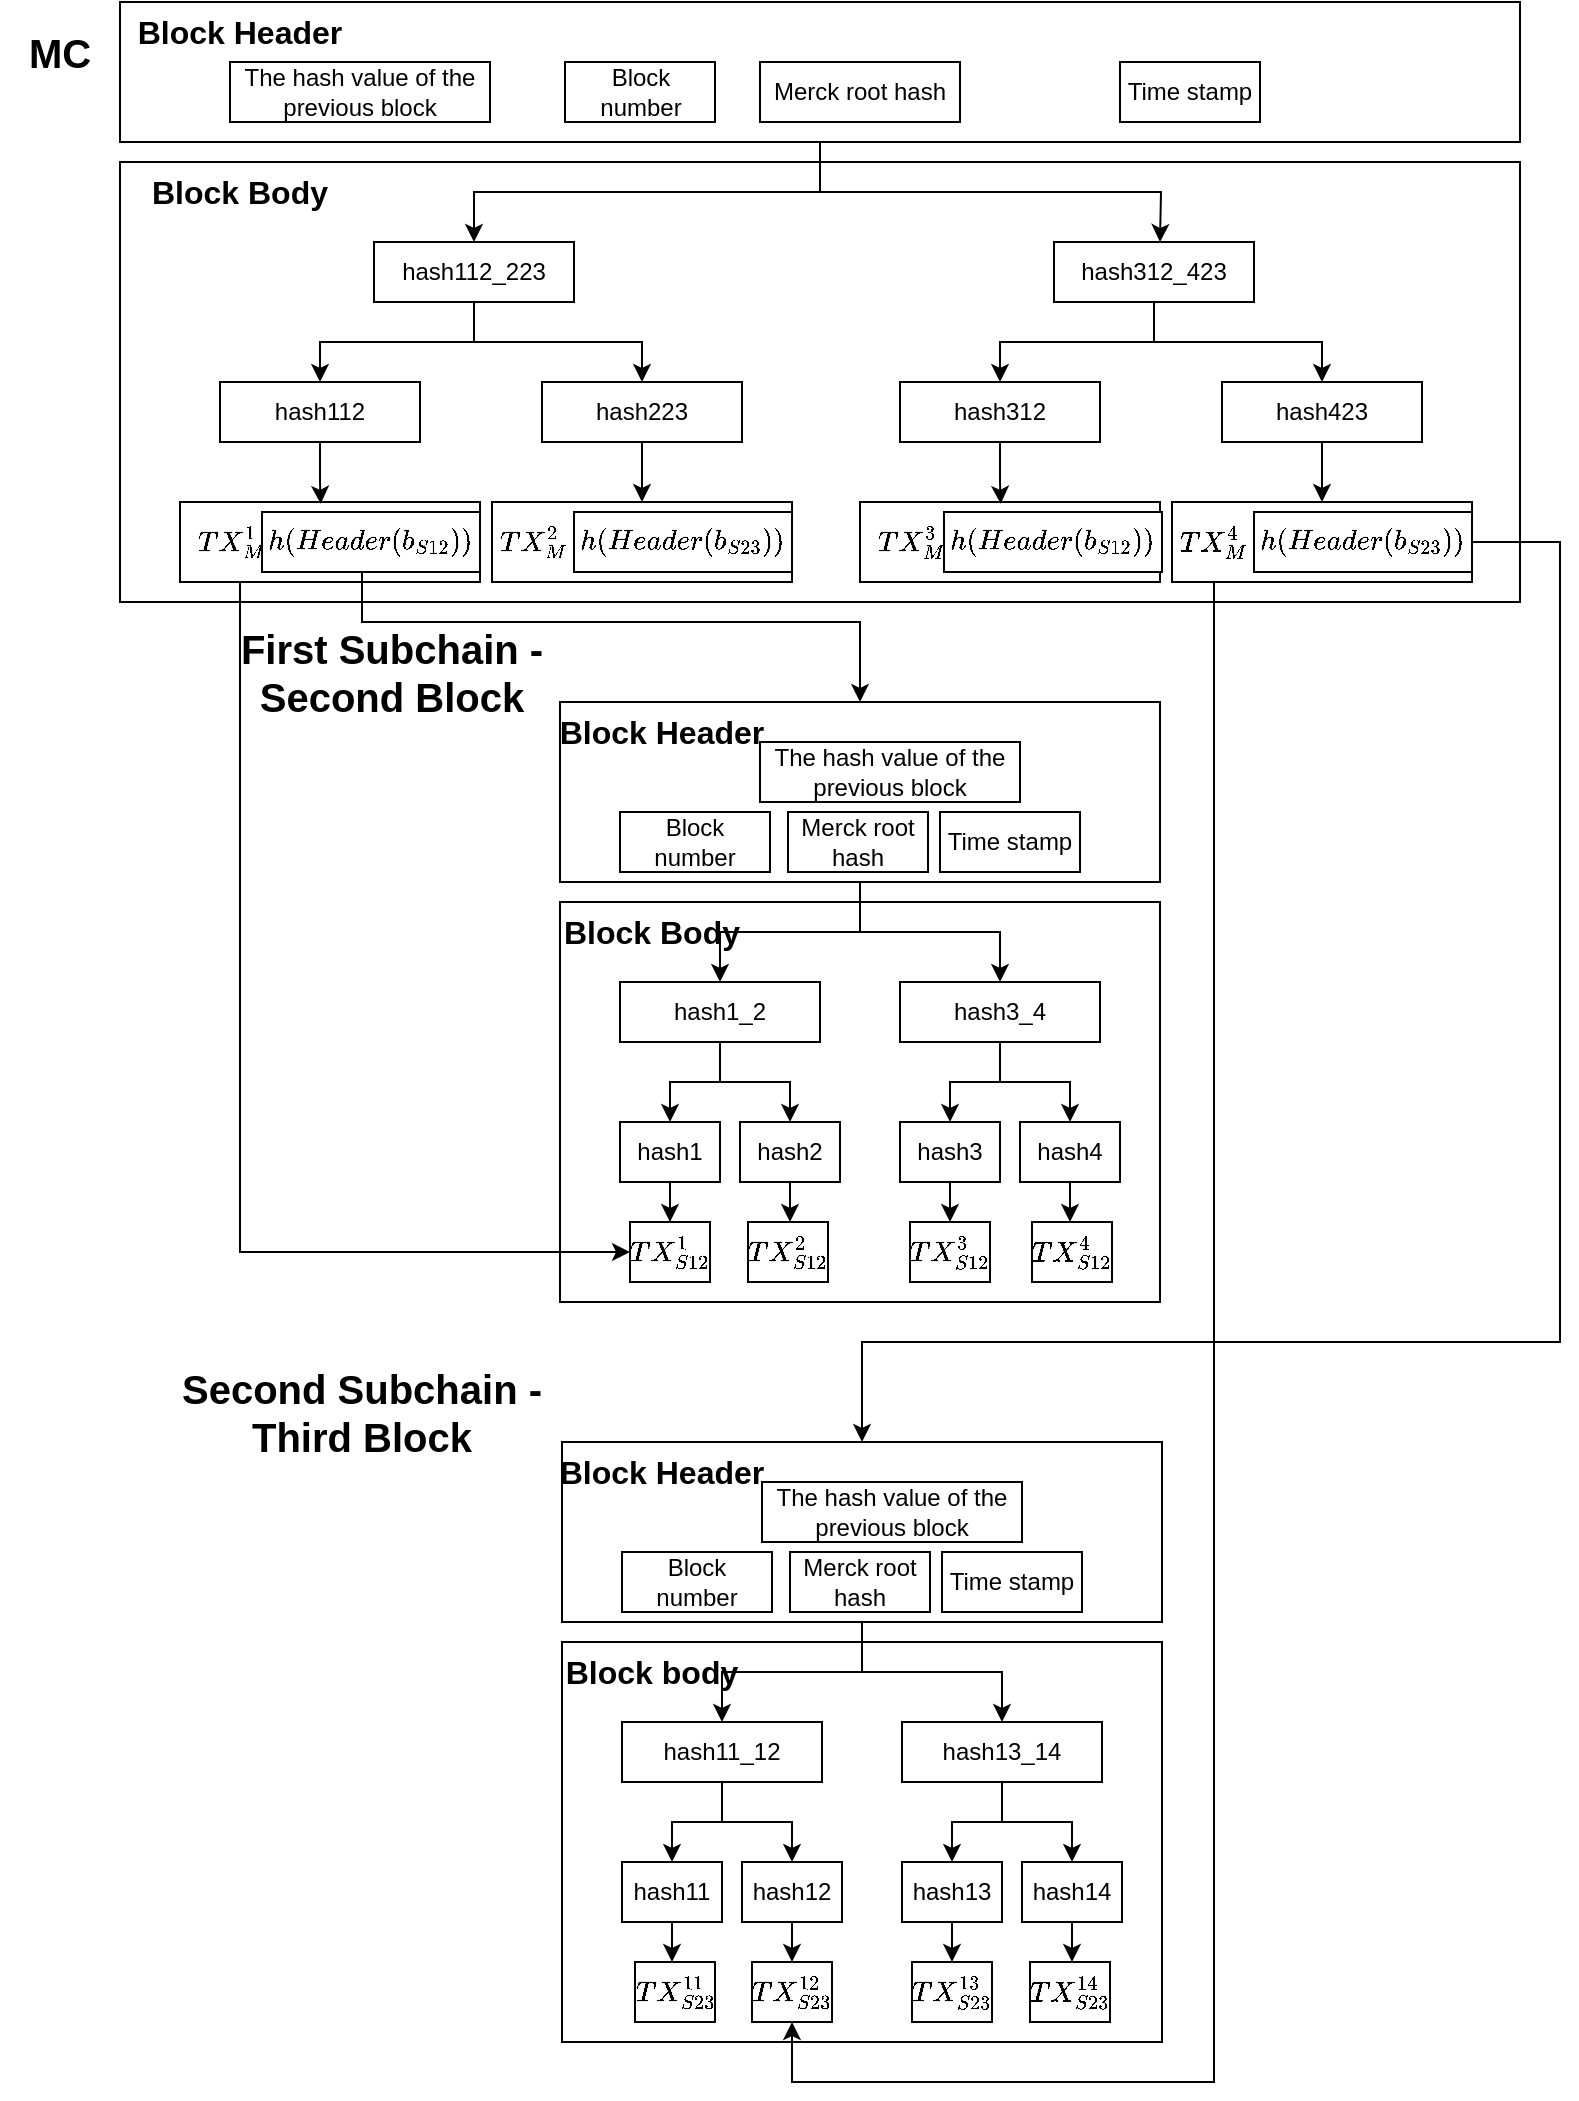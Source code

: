 <mxfile version="21.2.9" type="github">
  <diagram id="3rsK4sRMyDqufHuRaAZe" name="Page-1">
    <mxGraphModel dx="1434" dy="708" grid="1" gridSize="10" guides="1" tooltips="1" connect="1" arrows="1" fold="1" page="1" pageScale="1" pageWidth="827" pageHeight="1169" math="1" shadow="0">
      <root>
        <mxCell id="0" />
        <mxCell id="1" parent="0" />
        <mxCell id="U90KXrBJ-N6k7Ng19d0M-49" value="" style="rounded=0;whiteSpace=wrap;html=1;fillColor=none;" parent="1" vertex="1">
          <mxGeometry x="90" y="110" width="700" height="220" as="geometry" />
        </mxCell>
        <mxCell id="U90KXrBJ-N6k7Ng19d0M-95" value="" style="rounded=0;whiteSpace=wrap;html=1;fillColor=none;" parent="1" vertex="1">
          <mxGeometry x="310" y="480" width="300" height="200" as="geometry" />
        </mxCell>
        <mxCell id="U90KXrBJ-N6k7Ng19d0M-65" value="" style="rounded=0;whiteSpace=wrap;html=1;fillColor=none;" parent="1" vertex="1">
          <mxGeometry x="310" y="380" width="300" height="90" as="geometry" />
        </mxCell>
        <mxCell id="U90KXrBJ-N6k7Ng19d0M-1" value="" style="rounded=0;whiteSpace=wrap;html=1;fillColor=none;" parent="1" vertex="1">
          <mxGeometry x="90" y="30" width="700" height="70" as="geometry" />
        </mxCell>
        <mxCell id="U90KXrBJ-N6k7Ng19d0M-47" style="edgeStyle=orthogonalEdgeStyle;rounded=0;orthogonalLoop=1;jettySize=auto;html=1;entryX=0.5;entryY=0;entryDx=0;entryDy=0;fontSize=8;" parent="1" source="U90KXrBJ-N6k7Ng19d0M-1" edge="1">
          <mxGeometry relative="1" as="geometry">
            <mxPoint x="610" y="150" as="targetPoint" />
          </mxGeometry>
        </mxCell>
        <mxCell id="U90KXrBJ-N6k7Ng19d0M-48" style="edgeStyle=orthogonalEdgeStyle;rounded=0;orthogonalLoop=1;jettySize=auto;html=1;entryX=0.5;entryY=0;entryDx=0;entryDy=0;fontSize=8;" parent="1" source="U90KXrBJ-N6k7Ng19d0M-1" target="U90KXrBJ-N6k7Ng19d0M-20" edge="1">
          <mxGeometry relative="1" as="geometry" />
        </mxCell>
        <mxCell id="U90KXrBJ-N6k7Ng19d0M-2" value="The hash value of the previous block" style="rounded=0;whiteSpace=wrap;html=1;fillColor=default;" parent="1" vertex="1">
          <mxGeometry x="145" y="60" width="130" height="30" as="geometry" />
        </mxCell>
        <mxCell id="U90KXrBJ-N6k7Ng19d0M-4" value="Merck root hash" style="rounded=0;whiteSpace=wrap;html=1;fillColor=default;" parent="1" vertex="1">
          <mxGeometry x="410" y="60" width="100" height="30" as="geometry" />
        </mxCell>
        <mxCell id="U90KXrBJ-N6k7Ng19d0M-5" value="Time stamp" style="rounded=0;whiteSpace=wrap;html=1;fillColor=default;" parent="1" vertex="1">
          <mxGeometry x="590" y="60" width="70" height="30" as="geometry" />
        </mxCell>
        <mxCell id="U90KXrBJ-N6k7Ng19d0M-160" style="edgeStyle=orthogonalEdgeStyle;rounded=0;orthogonalLoop=1;jettySize=auto;html=1;entryX=0;entryY=0.5;entryDx=0;entryDy=0;fontSize=20;" parent="1" source="U90KXrBJ-N6k7Ng19d0M-7" target="U90KXrBJ-N6k7Ng19d0M-69" edge="1">
          <mxGeometry relative="1" as="geometry">
            <Array as="points">
              <mxPoint x="150" y="655" />
            </Array>
          </mxGeometry>
        </mxCell>
        <mxCell id="U90KXrBJ-N6k7Ng19d0M-7" value="" style="rounded=0;whiteSpace=wrap;html=1;fillColor=default;" parent="1" vertex="1">
          <mxGeometry x="120" y="280" width="150" height="40" as="geometry" />
        </mxCell>
        <mxCell id="U90KXrBJ-N6k7Ng19d0M-179" style="edgeStyle=orthogonalEdgeStyle;rounded=0;orthogonalLoop=1;jettySize=auto;html=1;entryX=0.5;entryY=0;entryDx=0;entryDy=0;fontSize=11;" parent="1" target="U90KXrBJ-N6k7Ng19d0M-65" edge="1">
          <mxGeometry relative="1" as="geometry">
            <Array as="points">
              <mxPoint x="211" y="340" />
              <mxPoint x="460" y="340" />
            </Array>
            <mxPoint x="211" y="315" as="sourcePoint" />
          </mxGeometry>
        </mxCell>
        <mxCell id="U90KXrBJ-N6k7Ng19d0M-185" style="edgeStyle=orthogonalEdgeStyle;rounded=0;orthogonalLoop=1;jettySize=auto;html=1;entryX=0.469;entryY=0.023;entryDx=0;entryDy=0;entryPerimeter=0;fontSize=11;" parent="1" source="U90KXrBJ-N6k7Ng19d0M-9" target="U90KXrBJ-N6k7Ng19d0M-7" edge="1">
          <mxGeometry relative="1" as="geometry" />
        </mxCell>
        <mxCell id="U90KXrBJ-N6k7Ng19d0M-9" value="hash112" style="rounded=0;whiteSpace=wrap;html=1;fillColor=default;" parent="1" vertex="1">
          <mxGeometry x="140" y="220" width="100" height="30" as="geometry" />
        </mxCell>
        <mxCell id="U90KXrBJ-N6k7Ng19d0M-31" style="edgeStyle=orthogonalEdgeStyle;rounded=0;orthogonalLoop=1;jettySize=auto;html=1;entryX=0.5;entryY=0;entryDx=0;entryDy=0;fontSize=8;" parent="1" source="U90KXrBJ-N6k7Ng19d0M-20" target="U90KXrBJ-N6k7Ng19d0M-9" edge="1">
          <mxGeometry relative="1" as="geometry">
            <Array as="points">
              <mxPoint x="267" y="200" />
              <mxPoint x="190" y="200" />
            </Array>
          </mxGeometry>
        </mxCell>
        <mxCell id="U90KXrBJ-N6k7Ng19d0M-191" style="edgeStyle=orthogonalEdgeStyle;rounded=0;orthogonalLoop=1;jettySize=auto;html=1;entryX=0.5;entryY=0;entryDx=0;entryDy=0;fontSize=11;" parent="1" source="U90KXrBJ-N6k7Ng19d0M-20" target="U90KXrBJ-N6k7Ng19d0M-189" edge="1">
          <mxGeometry relative="1" as="geometry">
            <Array as="points">
              <mxPoint x="267" y="200" />
              <mxPoint x="351" y="200" />
            </Array>
          </mxGeometry>
        </mxCell>
        <mxCell id="U90KXrBJ-N6k7Ng19d0M-20" value="hash112_223" style="rounded=0;whiteSpace=wrap;html=1;fillColor=default;" parent="1" vertex="1">
          <mxGeometry x="217" y="150" width="100" height="30" as="geometry" />
        </mxCell>
        <mxCell id="U90KXrBJ-N6k7Ng19d0M-50" value="&lt;span style=&quot;font-size: 16px;&quot;&gt;&lt;b&gt;Block Body&lt;/b&gt;&lt;/span&gt;" style="text;html=1;strokeColor=none;fillColor=none;align=center;verticalAlign=middle;whiteSpace=wrap;rounded=0;" parent="1" vertex="1">
          <mxGeometry x="90" y="110" width="120" height="30" as="geometry" />
        </mxCell>
        <mxCell id="U90KXrBJ-N6k7Ng19d0M-51" value="&lt;span style=&quot;font-size: 16px;&quot;&gt;&lt;b&gt;Block Header&lt;/b&gt;&lt;/span&gt;" style="text;html=1;strokeColor=none;fillColor=none;align=center;verticalAlign=middle;whiteSpace=wrap;rounded=0;" parent="1" vertex="1">
          <mxGeometry x="90" y="30" width="120" height="30" as="geometry" />
        </mxCell>
        <mxCell id="U90KXrBJ-N6k7Ng19d0M-62" style="edgeStyle=orthogonalEdgeStyle;rounded=0;orthogonalLoop=1;jettySize=auto;html=1;entryX=0.5;entryY=0;entryDx=0;entryDy=0;fontSize=8;" parent="1" source="U90KXrBJ-N6k7Ng19d0M-65" target="U90KXrBJ-N6k7Ng19d0M-123" edge="1">
          <mxGeometry relative="1" as="geometry">
            <mxPoint x="613" y="520" as="targetPoint" />
          </mxGeometry>
        </mxCell>
        <mxCell id="U90KXrBJ-N6k7Ng19d0M-63" style="edgeStyle=orthogonalEdgeStyle;rounded=0;orthogonalLoop=1;jettySize=auto;html=1;entryX=0.5;entryY=0;entryDx=0;entryDy=0;fontSize=8;" parent="1" source="U90KXrBJ-N6k7Ng19d0M-65" target="U90KXrBJ-N6k7Ng19d0M-76" edge="1">
          <mxGeometry relative="1" as="geometry" />
        </mxCell>
        <mxCell id="U90KXrBJ-N6k7Ng19d0M-66" value="The hash value of the previous block" style="rounded=0;whiteSpace=wrap;html=1;fillColor=default;" parent="1" vertex="1">
          <mxGeometry x="410" y="400" width="130" height="30" as="geometry" />
        </mxCell>
        <mxCell id="U90KXrBJ-N6k7Ng19d0M-67" value="Merck root hash" style="rounded=0;whiteSpace=wrap;html=1;fillColor=default;" parent="1" vertex="1">
          <mxGeometry x="424" y="435" width="70" height="30" as="geometry" />
        </mxCell>
        <mxCell id="U90KXrBJ-N6k7Ng19d0M-68" value="Time stamp" style="rounded=0;whiteSpace=wrap;html=1;fillColor=default;" parent="1" vertex="1">
          <mxGeometry x="500" y="435" width="70" height="30" as="geometry" />
        </mxCell>
        <mxCell id="U90KXrBJ-N6k7Ng19d0M-69" value="$$TX_{S12}^1$$" style="rounded=0;whiteSpace=wrap;html=1;fillColor=default;" parent="1" vertex="1">
          <mxGeometry x="345" y="640" width="40" height="30" as="geometry" />
        </mxCell>
        <mxCell id="U90KXrBJ-N6k7Ng19d0M-103" style="edgeStyle=orthogonalEdgeStyle;rounded=0;orthogonalLoop=1;jettySize=auto;html=1;entryX=0.5;entryY=0;entryDx=0;entryDy=0;fontSize=20;" parent="1" source="U90KXrBJ-N6k7Ng19d0M-73" target="U90KXrBJ-N6k7Ng19d0M-69" edge="1">
          <mxGeometry relative="1" as="geometry" />
        </mxCell>
        <mxCell id="U90KXrBJ-N6k7Ng19d0M-73" value="hash1" style="rounded=0;whiteSpace=wrap;html=1;fillColor=default;" parent="1" vertex="1">
          <mxGeometry x="340" y="590" width="50" height="30" as="geometry" />
        </mxCell>
        <mxCell id="U90KXrBJ-N6k7Ng19d0M-74" style="edgeStyle=orthogonalEdgeStyle;rounded=0;orthogonalLoop=1;jettySize=auto;html=1;entryX=0.5;entryY=0;entryDx=0;entryDy=0;fontSize=8;" parent="1" source="U90KXrBJ-N6k7Ng19d0M-76" target="U90KXrBJ-N6k7Ng19d0M-73" edge="1">
          <mxGeometry relative="1" as="geometry" />
        </mxCell>
        <mxCell id="U90KXrBJ-N6k7Ng19d0M-114" style="edgeStyle=orthogonalEdgeStyle;rounded=0;orthogonalLoop=1;jettySize=auto;html=1;entryX=0.5;entryY=0;entryDx=0;entryDy=0;fontSize=20;" parent="1" source="U90KXrBJ-N6k7Ng19d0M-76" target="U90KXrBJ-N6k7Ng19d0M-112" edge="1">
          <mxGeometry relative="1" as="geometry" />
        </mxCell>
        <mxCell id="U90KXrBJ-N6k7Ng19d0M-76" value="hash1_2" style="rounded=0;whiteSpace=wrap;html=1;fillColor=default;" parent="1" vertex="1">
          <mxGeometry x="340" y="520" width="100" height="30" as="geometry" />
        </mxCell>
        <mxCell id="U90KXrBJ-N6k7Ng19d0M-96" value="&lt;span style=&quot;font-size: 16px;&quot;&gt;&lt;b&gt;Block Body&lt;/b&gt;&lt;/span&gt;" style="text;html=1;strokeColor=none;fillColor=none;align=center;verticalAlign=middle;whiteSpace=wrap;rounded=0;" parent="1" vertex="1">
          <mxGeometry x="296" y="480" width="120" height="30" as="geometry" />
        </mxCell>
        <mxCell id="U90KXrBJ-N6k7Ng19d0M-97" value="&lt;span style=&quot;font-size: 16px;&quot;&gt;&lt;b&gt;Block Header&lt;/b&gt;&lt;/span&gt;" style="text;html=1;strokeColor=none;fillColor=none;align=center;verticalAlign=middle;whiteSpace=wrap;rounded=0;" parent="1" vertex="1">
          <mxGeometry x="301" y="380" width="120" height="30" as="geometry" />
        </mxCell>
        <mxCell id="U90KXrBJ-N6k7Ng19d0M-101" value="&lt;font style=&quot;font-size: 20px;&quot;&gt;&lt;b&gt;MC&lt;/b&gt;&lt;/font&gt;" style="text;html=1;strokeColor=none;fillColor=none;align=center;verticalAlign=middle;whiteSpace=wrap;rounded=0;fontSize=12;" parent="1" vertex="1">
          <mxGeometry x="30" y="40" width="60" height="30" as="geometry" />
        </mxCell>
        <mxCell id="U90KXrBJ-N6k7Ng19d0M-102" value="&lt;font style=&quot;font-size: 20px;&quot;&gt;&lt;b&gt;First Subchain - Second Block&lt;/b&gt;&lt;/font&gt;" style="text;html=1;strokeColor=none;fillColor=none;align=center;verticalAlign=middle;whiteSpace=wrap;rounded=0;fontSize=12;" parent="1" vertex="1">
          <mxGeometry x="131" y="350" width="190" height="30" as="geometry" />
        </mxCell>
        <mxCell id="U90KXrBJ-N6k7Ng19d0M-111" style="edgeStyle=orthogonalEdgeStyle;rounded=0;orthogonalLoop=1;jettySize=auto;html=1;entryX=0.5;entryY=0;entryDx=0;entryDy=0;fontSize=20;" parent="1" source="U90KXrBJ-N6k7Ng19d0M-112" edge="1">
          <mxGeometry relative="1" as="geometry">
            <mxPoint x="425" y="640" as="targetPoint" />
          </mxGeometry>
        </mxCell>
        <mxCell id="U90KXrBJ-N6k7Ng19d0M-112" value="hash2" style="rounded=0;whiteSpace=wrap;html=1;fillColor=default;" parent="1" vertex="1">
          <mxGeometry x="400" y="590" width="50" height="30" as="geometry" />
        </mxCell>
        <mxCell id="U90KXrBJ-N6k7Ng19d0M-115" value="Block number" style="rounded=0;whiteSpace=wrap;html=1;fillColor=default;" parent="1" vertex="1">
          <mxGeometry x="312.5" y="60" width="75" height="30" as="geometry" />
        </mxCell>
        <mxCell id="U90KXrBJ-N6k7Ng19d0M-116" value="Block number" style="rounded=0;whiteSpace=wrap;html=1;fillColor=default;" parent="1" vertex="1">
          <mxGeometry x="340" y="435" width="75" height="30" as="geometry" />
        </mxCell>
        <mxCell id="U90KXrBJ-N6k7Ng19d0M-119" style="edgeStyle=orthogonalEdgeStyle;rounded=0;orthogonalLoop=1;jettySize=auto;html=1;entryX=0.5;entryY=0;entryDx=0;entryDy=0;fontSize=20;" parent="1" source="U90KXrBJ-N6k7Ng19d0M-120" edge="1">
          <mxGeometry relative="1" as="geometry">
            <mxPoint x="505" y="640" as="targetPoint" />
          </mxGeometry>
        </mxCell>
        <mxCell id="U90KXrBJ-N6k7Ng19d0M-120" value="hash3" style="rounded=0;whiteSpace=wrap;html=1;fillColor=default;" parent="1" vertex="1">
          <mxGeometry x="480" y="590" width="50" height="30" as="geometry" />
        </mxCell>
        <mxCell id="U90KXrBJ-N6k7Ng19d0M-121" style="edgeStyle=orthogonalEdgeStyle;rounded=0;orthogonalLoop=1;jettySize=auto;html=1;entryX=0.5;entryY=0;entryDx=0;entryDy=0;fontSize=8;" parent="1" source="U90KXrBJ-N6k7Ng19d0M-123" target="U90KXrBJ-N6k7Ng19d0M-120" edge="1">
          <mxGeometry relative="1" as="geometry" />
        </mxCell>
        <mxCell id="U90KXrBJ-N6k7Ng19d0M-122" style="edgeStyle=orthogonalEdgeStyle;rounded=0;orthogonalLoop=1;jettySize=auto;html=1;entryX=0.5;entryY=0;entryDx=0;entryDy=0;fontSize=20;" parent="1" source="U90KXrBJ-N6k7Ng19d0M-123" target="U90KXrBJ-N6k7Ng19d0M-126" edge="1">
          <mxGeometry relative="1" as="geometry" />
        </mxCell>
        <mxCell id="U90KXrBJ-N6k7Ng19d0M-123" value="hash3_4" style="rounded=0;whiteSpace=wrap;html=1;fillColor=default;" parent="1" vertex="1">
          <mxGeometry x="480" y="520" width="100" height="30" as="geometry" />
        </mxCell>
        <mxCell id="U90KXrBJ-N6k7Ng19d0M-125" style="edgeStyle=orthogonalEdgeStyle;rounded=0;orthogonalLoop=1;jettySize=auto;html=1;entryX=0.5;entryY=0;entryDx=0;entryDy=0;fontSize=20;" parent="1" source="U90KXrBJ-N6k7Ng19d0M-126" edge="1">
          <mxGeometry relative="1" as="geometry">
            <mxPoint x="565" y="640" as="targetPoint" />
          </mxGeometry>
        </mxCell>
        <mxCell id="U90KXrBJ-N6k7Ng19d0M-126" value="hash4" style="rounded=0;whiteSpace=wrap;html=1;fillColor=default;" parent="1" vertex="1">
          <mxGeometry x="540" y="590" width="50" height="30" as="geometry" />
        </mxCell>
        <mxCell id="U90KXrBJ-N6k7Ng19d0M-127" value="" style="rounded=0;whiteSpace=wrap;html=1;fillColor=none;" parent="1" vertex="1">
          <mxGeometry x="311" y="850" width="300" height="200" as="geometry" />
        </mxCell>
        <mxCell id="U90KXrBJ-N6k7Ng19d0M-128" value="" style="rounded=0;whiteSpace=wrap;html=1;fillColor=none;" parent="1" vertex="1">
          <mxGeometry x="311" y="750" width="300" height="90" as="geometry" />
        </mxCell>
        <mxCell id="U90KXrBJ-N6k7Ng19d0M-129" style="edgeStyle=orthogonalEdgeStyle;rounded=0;orthogonalLoop=1;jettySize=auto;html=1;entryX=0.5;entryY=0;entryDx=0;entryDy=0;fontSize=8;" parent="1" source="U90KXrBJ-N6k7Ng19d0M-128" target="U90KXrBJ-N6k7Ng19d0M-156" edge="1">
          <mxGeometry relative="1" as="geometry">
            <mxPoint x="614" y="890" as="targetPoint" />
          </mxGeometry>
        </mxCell>
        <mxCell id="U90KXrBJ-N6k7Ng19d0M-130" style="edgeStyle=orthogonalEdgeStyle;rounded=0;orthogonalLoop=1;jettySize=auto;html=1;entryX=0.5;entryY=0;entryDx=0;entryDy=0;fontSize=8;" parent="1" source="U90KXrBJ-N6k7Ng19d0M-128" target="U90KXrBJ-N6k7Ng19d0M-140" edge="1">
          <mxGeometry relative="1" as="geometry" />
        </mxCell>
        <mxCell id="U90KXrBJ-N6k7Ng19d0M-132" value="The hash value of the previous block" style="rounded=0;whiteSpace=wrap;html=1;fillColor=default;" parent="1" vertex="1">
          <mxGeometry x="411" y="770" width="130" height="30" as="geometry" />
        </mxCell>
        <mxCell id="U90KXrBJ-N6k7Ng19d0M-133" value="Merck root hash" style="rounded=0;whiteSpace=wrap;html=1;fillColor=default;" parent="1" vertex="1">
          <mxGeometry x="425" y="805" width="70" height="30" as="geometry" />
        </mxCell>
        <mxCell id="U90KXrBJ-N6k7Ng19d0M-134" value="Time stamp" style="rounded=0;whiteSpace=wrap;html=1;fillColor=default;" parent="1" vertex="1">
          <mxGeometry x="501" y="805" width="70" height="30" as="geometry" />
        </mxCell>
        <mxCell id="U90KXrBJ-N6k7Ng19d0M-136" style="edgeStyle=orthogonalEdgeStyle;rounded=0;orthogonalLoop=1;jettySize=auto;html=1;entryX=0.5;entryY=0;entryDx=0;entryDy=0;fontSize=20;" parent="1" source="U90KXrBJ-N6k7Ng19d0M-137" edge="1">
          <mxGeometry relative="1" as="geometry">
            <mxPoint x="366" y="1010" as="targetPoint" />
          </mxGeometry>
        </mxCell>
        <mxCell id="U90KXrBJ-N6k7Ng19d0M-137" value="hash11" style="rounded=0;whiteSpace=wrap;html=1;fillColor=default;" parent="1" vertex="1">
          <mxGeometry x="341" y="960" width="50" height="30" as="geometry" />
        </mxCell>
        <mxCell id="U90KXrBJ-N6k7Ng19d0M-138" style="edgeStyle=orthogonalEdgeStyle;rounded=0;orthogonalLoop=1;jettySize=auto;html=1;entryX=0.5;entryY=0;entryDx=0;entryDy=0;fontSize=8;" parent="1" source="U90KXrBJ-N6k7Ng19d0M-140" target="U90KXrBJ-N6k7Ng19d0M-137" edge="1">
          <mxGeometry relative="1" as="geometry" />
        </mxCell>
        <mxCell id="U90KXrBJ-N6k7Ng19d0M-139" style="edgeStyle=orthogonalEdgeStyle;rounded=0;orthogonalLoop=1;jettySize=auto;html=1;entryX=0.5;entryY=0;entryDx=0;entryDy=0;fontSize=20;" parent="1" source="U90KXrBJ-N6k7Ng19d0M-140" target="U90KXrBJ-N6k7Ng19d0M-149" edge="1">
          <mxGeometry relative="1" as="geometry" />
        </mxCell>
        <mxCell id="U90KXrBJ-N6k7Ng19d0M-140" value="hash11_12" style="rounded=0;whiteSpace=wrap;html=1;fillColor=default;" parent="1" vertex="1">
          <mxGeometry x="341" y="890" width="100" height="30" as="geometry" />
        </mxCell>
        <mxCell id="U90KXrBJ-N6k7Ng19d0M-141" value="&lt;span style=&quot;font-size: 16px;&quot;&gt;&lt;b&gt;Block body&lt;/b&gt;&lt;/span&gt;" style="text;html=1;strokeColor=none;fillColor=none;align=center;verticalAlign=middle;whiteSpace=wrap;rounded=0;" parent="1" vertex="1">
          <mxGeometry x="296" y="850" width="120" height="30" as="geometry" />
        </mxCell>
        <mxCell id="U90KXrBJ-N6k7Ng19d0M-142" value="&lt;span style=&quot;font-size: 16px;&quot;&gt;&lt;b&gt;Block Header&lt;/b&gt;&lt;/span&gt;" style="text;html=1;strokeColor=none;fillColor=none;align=center;verticalAlign=middle;whiteSpace=wrap;rounded=0;" parent="1" vertex="1">
          <mxGeometry x="301" y="750" width="120" height="30" as="geometry" />
        </mxCell>
        <mxCell id="U90KXrBJ-N6k7Ng19d0M-146" value="&lt;font style=&quot;font-size: 20px;&quot;&gt;&lt;b&gt;Second Subchain -&lt;br&gt;Third Block&lt;br&gt;&lt;/b&gt;&lt;/font&gt;" style="text;html=1;strokeColor=none;fillColor=none;align=center;verticalAlign=middle;whiteSpace=wrap;rounded=0;fontSize=12;" parent="1" vertex="1">
          <mxGeometry x="116" y="720" width="190" height="30" as="geometry" />
        </mxCell>
        <mxCell id="U90KXrBJ-N6k7Ng19d0M-148" style="edgeStyle=orthogonalEdgeStyle;rounded=0;orthogonalLoop=1;jettySize=auto;html=1;entryX=0.5;entryY=0;entryDx=0;entryDy=0;fontSize=20;" parent="1" source="U90KXrBJ-N6k7Ng19d0M-149" edge="1">
          <mxGeometry relative="1" as="geometry">
            <mxPoint x="426" y="1010" as="targetPoint" />
          </mxGeometry>
        </mxCell>
        <mxCell id="U90KXrBJ-N6k7Ng19d0M-149" value="hash12" style="rounded=0;whiteSpace=wrap;html=1;fillColor=default;" parent="1" vertex="1">
          <mxGeometry x="401" y="960" width="50" height="30" as="geometry" />
        </mxCell>
        <mxCell id="U90KXrBJ-N6k7Ng19d0M-150" value="Block number" style="rounded=0;whiteSpace=wrap;html=1;fillColor=default;" parent="1" vertex="1">
          <mxGeometry x="341" y="805" width="75" height="30" as="geometry" />
        </mxCell>
        <mxCell id="U90KXrBJ-N6k7Ng19d0M-152" style="edgeStyle=orthogonalEdgeStyle;rounded=0;orthogonalLoop=1;jettySize=auto;html=1;entryX=0.5;entryY=0;entryDx=0;entryDy=0;fontSize=20;" parent="1" source="U90KXrBJ-N6k7Ng19d0M-153" edge="1">
          <mxGeometry relative="1" as="geometry">
            <mxPoint x="506" y="1010" as="targetPoint" />
          </mxGeometry>
        </mxCell>
        <mxCell id="U90KXrBJ-N6k7Ng19d0M-153" value="hash13" style="rounded=0;whiteSpace=wrap;html=1;fillColor=default;" parent="1" vertex="1">
          <mxGeometry x="481" y="960" width="50" height="30" as="geometry" />
        </mxCell>
        <mxCell id="U90KXrBJ-N6k7Ng19d0M-154" style="edgeStyle=orthogonalEdgeStyle;rounded=0;orthogonalLoop=1;jettySize=auto;html=1;entryX=0.5;entryY=0;entryDx=0;entryDy=0;fontSize=8;" parent="1" source="U90KXrBJ-N6k7Ng19d0M-156" target="U90KXrBJ-N6k7Ng19d0M-153" edge="1">
          <mxGeometry relative="1" as="geometry" />
        </mxCell>
        <mxCell id="U90KXrBJ-N6k7Ng19d0M-155" style="edgeStyle=orthogonalEdgeStyle;rounded=0;orthogonalLoop=1;jettySize=auto;html=1;entryX=0.5;entryY=0;entryDx=0;entryDy=0;fontSize=20;" parent="1" source="U90KXrBJ-N6k7Ng19d0M-156" target="U90KXrBJ-N6k7Ng19d0M-159" edge="1">
          <mxGeometry relative="1" as="geometry" />
        </mxCell>
        <mxCell id="U90KXrBJ-N6k7Ng19d0M-156" value="hash13_14" style="rounded=0;whiteSpace=wrap;html=1;fillColor=default;" parent="1" vertex="1">
          <mxGeometry x="481" y="890" width="100" height="30" as="geometry" />
        </mxCell>
        <mxCell id="U90KXrBJ-N6k7Ng19d0M-158" style="edgeStyle=orthogonalEdgeStyle;rounded=0;orthogonalLoop=1;jettySize=auto;html=1;entryX=0.5;entryY=0;entryDx=0;entryDy=0;fontSize=20;" parent="1" source="U90KXrBJ-N6k7Ng19d0M-159" edge="1">
          <mxGeometry relative="1" as="geometry">
            <mxPoint x="566" y="1010" as="targetPoint" />
          </mxGeometry>
        </mxCell>
        <mxCell id="U90KXrBJ-N6k7Ng19d0M-159" value="hash14" style="rounded=0;whiteSpace=wrap;html=1;fillColor=default;" parent="1" vertex="1">
          <mxGeometry x="541" y="960" width="50" height="30" as="geometry" />
        </mxCell>
        <mxCell id="U90KXrBJ-N6k7Ng19d0M-186" value="" style="rounded=0;whiteSpace=wrap;html=1;fillColor=default;" parent="1" vertex="1">
          <mxGeometry x="276" y="280" width="150" height="40" as="geometry" />
        </mxCell>
        <mxCell id="U90KXrBJ-N6k7Ng19d0M-188" style="edgeStyle=orthogonalEdgeStyle;rounded=0;orthogonalLoop=1;jettySize=auto;html=1;entryX=0.5;entryY=0;entryDx=0;entryDy=0;fontSize=11;" parent="1" source="U90KXrBJ-N6k7Ng19d0M-189" target="U90KXrBJ-N6k7Ng19d0M-186" edge="1">
          <mxGeometry relative="1" as="geometry" />
        </mxCell>
        <mxCell id="U90KXrBJ-N6k7Ng19d0M-189" value="hash223" style="rounded=0;whiteSpace=wrap;html=1;fillColor=default;" parent="1" vertex="1">
          <mxGeometry x="301" y="220" width="100" height="30" as="geometry" />
        </mxCell>
        <mxCell id="U90KXrBJ-N6k7Ng19d0M-204" value="" style="rounded=0;whiteSpace=wrap;html=1;fillColor=default;" parent="1" vertex="1">
          <mxGeometry x="460" y="280" width="150" height="40" as="geometry" />
        </mxCell>
        <mxCell id="U90KXrBJ-N6k7Ng19d0M-206" style="edgeStyle=orthogonalEdgeStyle;rounded=0;orthogonalLoop=1;jettySize=auto;html=1;entryX=0.469;entryY=0.023;entryDx=0;entryDy=0;entryPerimeter=0;fontSize=11;" parent="1" source="U90KXrBJ-N6k7Ng19d0M-207" target="U90KXrBJ-N6k7Ng19d0M-204" edge="1">
          <mxGeometry relative="1" as="geometry" />
        </mxCell>
        <mxCell id="U90KXrBJ-N6k7Ng19d0M-207" value="hash312" style="rounded=0;whiteSpace=wrap;html=1;fillColor=default;" parent="1" vertex="1">
          <mxGeometry x="480" y="220" width="100" height="30" as="geometry" />
        </mxCell>
        <mxCell id="U90KXrBJ-N6k7Ng19d0M-208" style="edgeStyle=orthogonalEdgeStyle;rounded=0;orthogonalLoop=1;jettySize=auto;html=1;entryX=0.5;entryY=0;entryDx=0;entryDy=0;fontSize=8;" parent="1" source="U90KXrBJ-N6k7Ng19d0M-210" target="U90KXrBJ-N6k7Ng19d0M-207" edge="1">
          <mxGeometry relative="1" as="geometry">
            <Array as="points">
              <mxPoint x="607" y="200" />
              <mxPoint x="530" y="200" />
            </Array>
          </mxGeometry>
        </mxCell>
        <mxCell id="U90KXrBJ-N6k7Ng19d0M-209" style="edgeStyle=orthogonalEdgeStyle;rounded=0;orthogonalLoop=1;jettySize=auto;html=1;entryX=0.5;entryY=0;entryDx=0;entryDy=0;fontSize=11;" parent="1" source="U90KXrBJ-N6k7Ng19d0M-210" target="U90KXrBJ-N6k7Ng19d0M-215" edge="1">
          <mxGeometry relative="1" as="geometry">
            <Array as="points">
              <mxPoint x="607" y="200" />
              <mxPoint x="691" y="200" />
            </Array>
          </mxGeometry>
        </mxCell>
        <mxCell id="U90KXrBJ-N6k7Ng19d0M-210" value="hash312_423" style="rounded=0;whiteSpace=wrap;html=1;fillColor=default;" parent="1" vertex="1">
          <mxGeometry x="557" y="150" width="100" height="30" as="geometry" />
        </mxCell>
        <mxCell id="U90KXrBJ-N6k7Ng19d0M-218" style="edgeStyle=orthogonalEdgeStyle;rounded=0;orthogonalLoop=1;jettySize=auto;html=1;entryX=0.5;entryY=1;entryDx=0;entryDy=0;fontSize=11;exitX=0.14;exitY=0.975;exitDx=0;exitDy=0;exitPerimeter=0;" parent="1" source="U90KXrBJ-N6k7Ng19d0M-212" edge="1">
          <mxGeometry relative="1" as="geometry">
            <Array as="points">
              <mxPoint x="637" y="1070" />
              <mxPoint x="426" y="1070" />
            </Array>
            <mxPoint x="426" y="1040" as="targetPoint" />
          </mxGeometry>
        </mxCell>
        <mxCell id="U90KXrBJ-N6k7Ng19d0M-212" value="" style="rounded=0;whiteSpace=wrap;html=1;fillColor=default;" parent="1" vertex="1">
          <mxGeometry x="616" y="280" width="150" height="40" as="geometry" />
        </mxCell>
        <mxCell id="U90KXrBJ-N6k7Ng19d0M-217" style="edgeStyle=orthogonalEdgeStyle;rounded=0;orthogonalLoop=1;jettySize=auto;html=1;entryX=0.5;entryY=0;entryDx=0;entryDy=0;fontSize=11;" parent="1" target="U90KXrBJ-N6k7Ng19d0M-128" edge="1">
          <mxGeometry relative="1" as="geometry">
            <Array as="points">
              <mxPoint x="810" y="300" />
              <mxPoint x="810" y="700" />
              <mxPoint x="461" y="700" />
            </Array>
            <mxPoint x="757" y="300" as="sourcePoint" />
          </mxGeometry>
        </mxCell>
        <mxCell id="U90KXrBJ-N6k7Ng19d0M-214" style="edgeStyle=orthogonalEdgeStyle;rounded=0;orthogonalLoop=1;jettySize=auto;html=1;entryX=0.5;entryY=0;entryDx=0;entryDy=0;fontSize=11;" parent="1" source="U90KXrBJ-N6k7Ng19d0M-215" target="U90KXrBJ-N6k7Ng19d0M-212" edge="1">
          <mxGeometry relative="1" as="geometry" />
        </mxCell>
        <mxCell id="U90KXrBJ-N6k7Ng19d0M-215" value="hash423" style="rounded=0;whiteSpace=wrap;html=1;fillColor=default;" parent="1" vertex="1">
          <mxGeometry x="641" y="220" width="100" height="30" as="geometry" />
        </mxCell>
        <mxCell id="_6VI4ldLSYdVaJwdh7zY-6" value="$$TX_M^1$$" style="text;html=1;align=center;verticalAlign=middle;resizable=0;points=[];autosize=1;strokeColor=none;fillColor=none;" parent="1" vertex="1">
          <mxGeometry x="100" y="285" width="90" height="30" as="geometry" />
        </mxCell>
        <mxCell id="_6VI4ldLSYdVaJwdh7zY-7" value="$$TX_M^2$$" style="text;html=1;align=center;verticalAlign=middle;resizable=0;points=[];autosize=1;strokeColor=none;fillColor=none;" parent="1" vertex="1">
          <mxGeometry x="251" y="285" width="90" height="30" as="geometry" />
        </mxCell>
        <mxCell id="_6VI4ldLSYdVaJwdh7zY-8" value="$$h(Header(b_{S12}))$$" style="rounded=0;whiteSpace=wrap;html=1;fillColor=default;" parent="1" vertex="1">
          <mxGeometry x="161" y="285" width="109" height="30" as="geometry" />
        </mxCell>
        <mxCell id="_6VI4ldLSYdVaJwdh7zY-9" value="$$h(Header(b_{S23}))$$" style="rounded=0;whiteSpace=wrap;html=1;fillColor=default;" parent="1" vertex="1">
          <mxGeometry x="317" y="285" width="109" height="30" as="geometry" />
        </mxCell>
        <mxCell id="_6VI4ldLSYdVaJwdh7zY-10" value="$$TX_M^3$$" style="text;html=1;align=center;verticalAlign=middle;resizable=0;points=[];autosize=1;strokeColor=none;fillColor=none;" parent="1" vertex="1">
          <mxGeometry x="440" y="285" width="90" height="30" as="geometry" />
        </mxCell>
        <mxCell id="_6VI4ldLSYdVaJwdh7zY-12" value="$$h(Header(b_{S12}))$$" style="rounded=0;whiteSpace=wrap;html=1;fillColor=default;" parent="1" vertex="1">
          <mxGeometry x="502" y="285" width="109" height="30" as="geometry" />
        </mxCell>
        <mxCell id="_6VI4ldLSYdVaJwdh7zY-13" value="$$h(Header(b_{S23}))$$" style="rounded=0;whiteSpace=wrap;html=1;fillColor=default;" parent="1" vertex="1">
          <mxGeometry x="657" y="285" width="109" height="30" as="geometry" />
        </mxCell>
        <mxCell id="_6VI4ldLSYdVaJwdh7zY-14" value="$$TX_M^4$$" style="text;html=1;align=center;verticalAlign=middle;resizable=0;points=[];autosize=1;strokeColor=none;fillColor=none;" parent="1" vertex="1">
          <mxGeometry x="591" y="285" width="90" height="30" as="geometry" />
        </mxCell>
        <mxCell id="_6VI4ldLSYdVaJwdh7zY-16" value="$$TX_{S12}^2$$" style="rounded=0;whiteSpace=wrap;html=1;fillColor=default;" parent="1" vertex="1">
          <mxGeometry x="404" y="640" width="40" height="30" as="geometry" />
        </mxCell>
        <mxCell id="_6VI4ldLSYdVaJwdh7zY-17" value="$$TX_{S12}^3$$" style="rounded=0;whiteSpace=wrap;html=1;fillColor=default;" parent="1" vertex="1">
          <mxGeometry x="485" y="640" width="40" height="30" as="geometry" />
        </mxCell>
        <mxCell id="_6VI4ldLSYdVaJwdh7zY-18" value="$$TX_{S12}^4$$" style="rounded=0;whiteSpace=wrap;html=1;fillColor=default;" parent="1" vertex="1">
          <mxGeometry x="546" y="640" width="40" height="30" as="geometry" />
        </mxCell>
        <mxCell id="_6VI4ldLSYdVaJwdh7zY-19" value="$$TX_{S23}^{11}$$" style="rounded=0;whiteSpace=wrap;html=1;fillColor=default;" parent="1" vertex="1">
          <mxGeometry x="347.5" y="1010" width="40" height="30" as="geometry" />
        </mxCell>
        <mxCell id="_6VI4ldLSYdVaJwdh7zY-22" value="$$TX_{S23}^{12}$$" style="rounded=0;whiteSpace=wrap;html=1;fillColor=default;" parent="1" vertex="1">
          <mxGeometry x="406" y="1010" width="40" height="30" as="geometry" />
        </mxCell>
        <mxCell id="_6VI4ldLSYdVaJwdh7zY-23" value="$$TX_{S23}^{13}$$" style="rounded=0;whiteSpace=wrap;html=1;fillColor=default;" parent="1" vertex="1">
          <mxGeometry x="486" y="1010" width="40" height="30" as="geometry" />
        </mxCell>
        <mxCell id="_6VI4ldLSYdVaJwdh7zY-24" value="$$TX_{S23}^{14}$$" style="rounded=0;whiteSpace=wrap;html=1;fillColor=default;" parent="1" vertex="1">
          <mxGeometry x="545" y="1010" width="40" height="30" as="geometry" />
        </mxCell>
      </root>
    </mxGraphModel>
  </diagram>
</mxfile>
